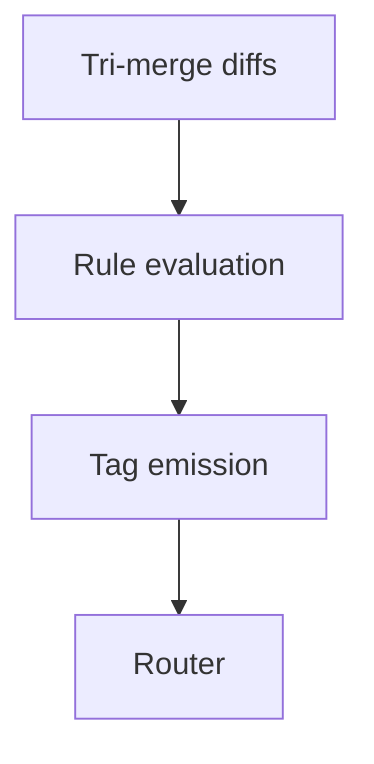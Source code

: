 flowchart TD
    diffs[Tri-merge diffs]
    diffs --> rules[Rule evaluation]
    rules --> tags[Tag emission]
    tags --> router[Router]